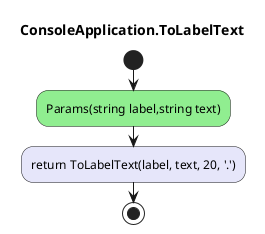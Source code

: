 @startuml ConsoleApplication.ToLabelText
title ConsoleApplication.ToLabelText
start
#LightGreen:Params(string label,string text);
#Lavender:return ToLabelText(label, text, 20, '.');
stop
@enduml
